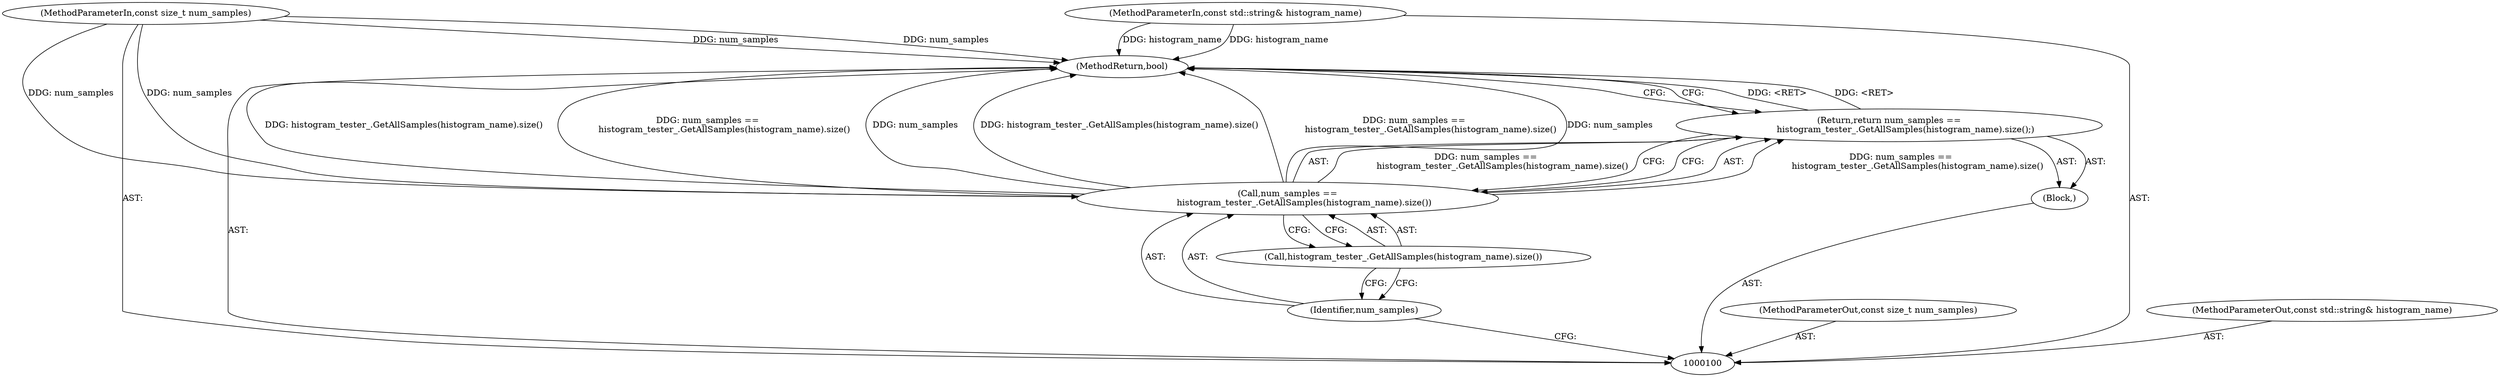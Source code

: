 digraph "0_Chrome_14f2111f9cec919a450115ce4914f228effca58e_2" {
"1000108" [label="(MethodReturn,bool)"];
"1000101" [label="(MethodParameterIn,const size_t num_samples)"];
"1000122" [label="(MethodParameterOut,const size_t num_samples)"];
"1000103" [label="(Block,)"];
"1000102" [label="(MethodParameterIn,const std::string& histogram_name)"];
"1000123" [label="(MethodParameterOut,const std::string& histogram_name)"];
"1000105" [label="(Call,num_samples ==\n            histogram_tester_.GetAllSamples(histogram_name).size())"];
"1000106" [label="(Identifier,num_samples)"];
"1000104" [label="(Return,return num_samples ==\n            histogram_tester_.GetAllSamples(histogram_name).size();)"];
"1000107" [label="(Call,histogram_tester_.GetAllSamples(histogram_name).size())"];
"1000108" -> "1000100"  [label="AST: "];
"1000108" -> "1000104"  [label="CFG: "];
"1000105" -> "1000108"  [label="DDG: histogram_tester_.GetAllSamples(histogram_name).size()"];
"1000105" -> "1000108"  [label="DDG: num_samples ==\n            histogram_tester_.GetAllSamples(histogram_name).size()"];
"1000105" -> "1000108"  [label="DDG: num_samples"];
"1000102" -> "1000108"  [label="DDG: histogram_name"];
"1000101" -> "1000108"  [label="DDG: num_samples"];
"1000104" -> "1000108"  [label="DDG: <RET>"];
"1000101" -> "1000100"  [label="AST: "];
"1000101" -> "1000108"  [label="DDG: num_samples"];
"1000101" -> "1000105"  [label="DDG: num_samples"];
"1000122" -> "1000100"  [label="AST: "];
"1000103" -> "1000100"  [label="AST: "];
"1000104" -> "1000103"  [label="AST: "];
"1000102" -> "1000100"  [label="AST: "];
"1000102" -> "1000108"  [label="DDG: histogram_name"];
"1000123" -> "1000100"  [label="AST: "];
"1000105" -> "1000104"  [label="AST: "];
"1000105" -> "1000107"  [label="CFG: "];
"1000106" -> "1000105"  [label="AST: "];
"1000107" -> "1000105"  [label="AST: "];
"1000104" -> "1000105"  [label="CFG: "];
"1000105" -> "1000108"  [label="DDG: histogram_tester_.GetAllSamples(histogram_name).size()"];
"1000105" -> "1000108"  [label="DDG: num_samples ==\n            histogram_tester_.GetAllSamples(histogram_name).size()"];
"1000105" -> "1000108"  [label="DDG: num_samples"];
"1000105" -> "1000104"  [label="DDG: num_samples ==\n            histogram_tester_.GetAllSamples(histogram_name).size()"];
"1000101" -> "1000105"  [label="DDG: num_samples"];
"1000106" -> "1000105"  [label="AST: "];
"1000106" -> "1000100"  [label="CFG: "];
"1000107" -> "1000106"  [label="CFG: "];
"1000104" -> "1000103"  [label="AST: "];
"1000104" -> "1000105"  [label="CFG: "];
"1000105" -> "1000104"  [label="AST: "];
"1000108" -> "1000104"  [label="CFG: "];
"1000104" -> "1000108"  [label="DDG: <RET>"];
"1000105" -> "1000104"  [label="DDG: num_samples ==\n            histogram_tester_.GetAllSamples(histogram_name).size()"];
"1000107" -> "1000105"  [label="AST: "];
"1000107" -> "1000106"  [label="CFG: "];
"1000105" -> "1000107"  [label="CFG: "];
}
